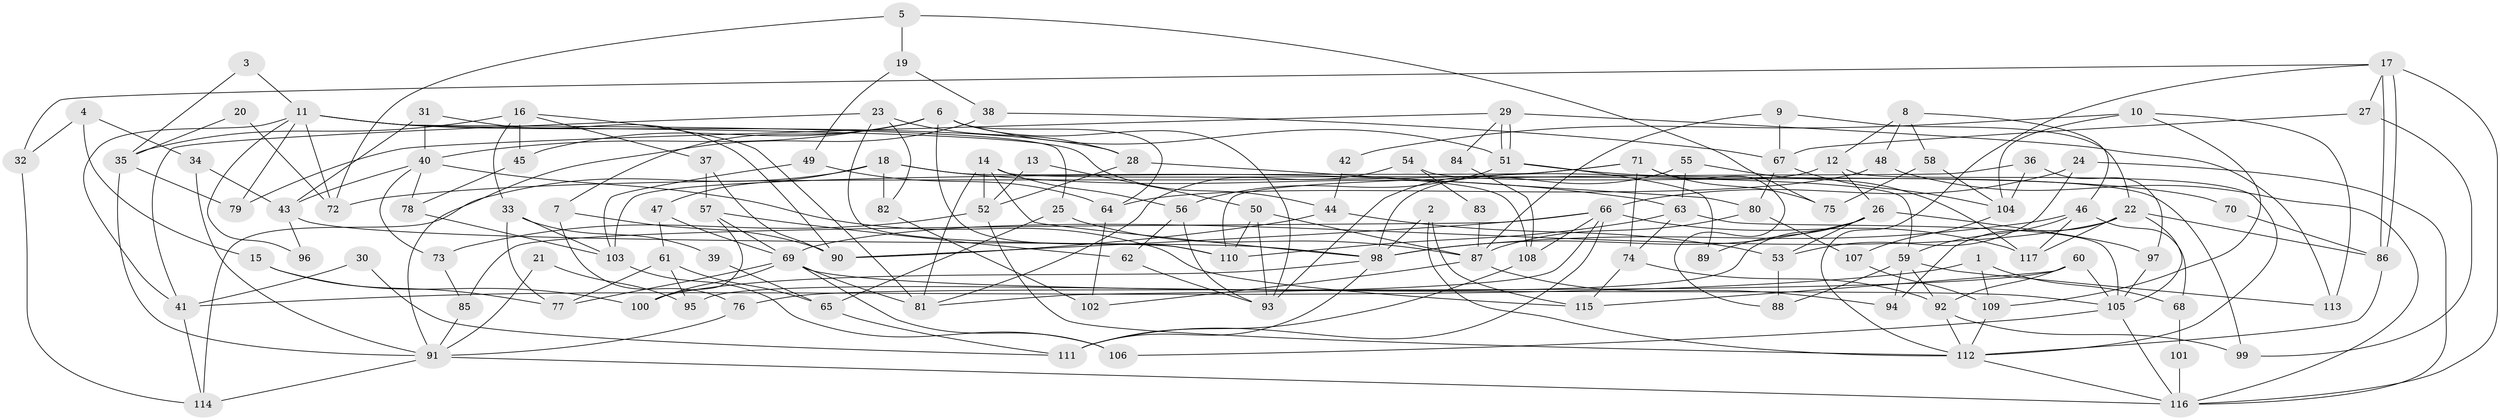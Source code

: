 // coarse degree distribution, {3: 0.1917808219178082, 5: 0.1780821917808219, 2: 0.0821917808219178, 4: 0.2054794520547945, 10: 0.0410958904109589, 6: 0.1095890410958904, 9: 0.0410958904109589, 7: 0.0684931506849315, 8: 0.0684931506849315, 11: 0.0136986301369863}
// Generated by graph-tools (version 1.1) at 2025/52/02/27/25 19:52:08]
// undirected, 117 vertices, 234 edges
graph export_dot {
graph [start="1"]
  node [color=gray90,style=filled];
  1;
  2;
  3;
  4;
  5;
  6;
  7;
  8;
  9;
  10;
  11;
  12;
  13;
  14;
  15;
  16;
  17;
  18;
  19;
  20;
  21;
  22;
  23;
  24;
  25;
  26;
  27;
  28;
  29;
  30;
  31;
  32;
  33;
  34;
  35;
  36;
  37;
  38;
  39;
  40;
  41;
  42;
  43;
  44;
  45;
  46;
  47;
  48;
  49;
  50;
  51;
  52;
  53;
  54;
  55;
  56;
  57;
  58;
  59;
  60;
  61;
  62;
  63;
  64;
  65;
  66;
  67;
  68;
  69;
  70;
  71;
  72;
  73;
  74;
  75;
  76;
  77;
  78;
  79;
  80;
  81;
  82;
  83;
  84;
  85;
  86;
  87;
  88;
  89;
  90;
  91;
  92;
  93;
  94;
  95;
  96;
  97;
  98;
  99;
  100;
  101;
  102;
  103;
  104;
  105;
  106;
  107;
  108;
  109;
  110;
  111;
  112;
  113;
  114;
  115;
  116;
  117;
  1 -- 41;
  1 -- 109;
  1 -- 68;
  2 -- 115;
  2 -- 98;
  2 -- 112;
  3 -- 11;
  3 -- 35;
  4 -- 34;
  4 -- 15;
  4 -- 32;
  5 -- 75;
  5 -- 72;
  5 -- 19;
  6 -- 110;
  6 -- 93;
  6 -- 7;
  6 -- 40;
  6 -- 45;
  6 -- 51;
  6 -- 64;
  7 -- 90;
  7 -- 76;
  8 -- 12;
  8 -- 48;
  8 -- 46;
  8 -- 58;
  9 -- 22;
  9 -- 87;
  9 -- 67;
  10 -- 104;
  10 -- 113;
  10 -- 42;
  10 -- 109;
  11 -- 28;
  11 -- 41;
  11 -- 25;
  11 -- 44;
  11 -- 72;
  11 -- 79;
  11 -- 96;
  12 -- 98;
  12 -- 112;
  12 -- 26;
  13 -- 50;
  13 -- 52;
  14 -- 52;
  14 -- 56;
  14 -- 59;
  14 -- 81;
  14 -- 98;
  15 -- 100;
  15 -- 77;
  16 -- 81;
  16 -- 37;
  16 -- 33;
  16 -- 35;
  16 -- 45;
  17 -- 116;
  17 -- 86;
  17 -- 86;
  17 -- 27;
  17 -- 32;
  17 -- 112;
  18 -- 114;
  18 -- 63;
  18 -- 47;
  18 -- 82;
  18 -- 108;
  19 -- 38;
  19 -- 49;
  20 -- 72;
  20 -- 35;
  21 -- 91;
  21 -- 95;
  22 -- 86;
  22 -- 69;
  22 -- 94;
  22 -- 105;
  22 -- 117;
  23 -- 82;
  23 -- 28;
  23 -- 41;
  23 -- 110;
  24 -- 66;
  24 -- 116;
  24 -- 53;
  25 -- 65;
  25 -- 87;
  26 -- 98;
  26 -- 53;
  26 -- 89;
  26 -- 95;
  26 -- 97;
  27 -- 67;
  27 -- 99;
  28 -- 52;
  28 -- 80;
  29 -- 51;
  29 -- 51;
  29 -- 79;
  29 -- 84;
  29 -- 113;
  30 -- 41;
  30 -- 111;
  31 -- 90;
  31 -- 40;
  31 -- 43;
  32 -- 114;
  33 -- 103;
  33 -- 39;
  33 -- 77;
  34 -- 43;
  34 -- 91;
  35 -- 91;
  35 -- 79;
  36 -- 110;
  36 -- 97;
  36 -- 104;
  37 -- 57;
  37 -- 90;
  38 -- 67;
  38 -- 91;
  39 -- 65;
  40 -- 43;
  40 -- 73;
  40 -- 78;
  40 -- 115;
  41 -- 114;
  42 -- 44;
  43 -- 98;
  43 -- 96;
  44 -- 53;
  44 -- 90;
  45 -- 78;
  46 -- 59;
  46 -- 68;
  46 -- 98;
  46 -- 117;
  47 -- 69;
  47 -- 61;
  48 -- 116;
  48 -- 64;
  49 -- 103;
  49 -- 64;
  50 -- 87;
  50 -- 110;
  50 -- 93;
  51 -- 56;
  51 -- 70;
  51 -- 89;
  52 -- 73;
  52 -- 112;
  53 -- 88;
  54 -- 81;
  54 -- 99;
  54 -- 83;
  55 -- 63;
  55 -- 117;
  55 -- 93;
  56 -- 93;
  56 -- 62;
  57 -- 100;
  57 -- 62;
  57 -- 69;
  58 -- 104;
  58 -- 75;
  59 -- 92;
  59 -- 88;
  59 -- 94;
  59 -- 113;
  60 -- 115;
  60 -- 105;
  60 -- 76;
  60 -- 92;
  61 -- 77;
  61 -- 65;
  61 -- 95;
  62 -- 93;
  63 -- 74;
  63 -- 105;
  63 -- 110;
  64 -- 102;
  65 -- 111;
  66 -- 111;
  66 -- 117;
  66 -- 81;
  66 -- 85;
  66 -- 90;
  66 -- 108;
  67 -- 80;
  67 -- 104;
  68 -- 101;
  69 -- 81;
  69 -- 77;
  69 -- 100;
  69 -- 105;
  69 -- 106;
  70 -- 86;
  71 -- 88;
  71 -- 103;
  71 -- 72;
  71 -- 74;
  71 -- 75;
  73 -- 85;
  74 -- 92;
  74 -- 115;
  76 -- 91;
  78 -- 103;
  80 -- 107;
  80 -- 87;
  82 -- 102;
  83 -- 87;
  84 -- 108;
  85 -- 91;
  86 -- 112;
  87 -- 94;
  87 -- 102;
  91 -- 116;
  91 -- 114;
  92 -- 112;
  92 -- 99;
  97 -- 105;
  98 -- 100;
  98 -- 111;
  101 -- 116;
  103 -- 106;
  104 -- 107;
  105 -- 106;
  105 -- 116;
  107 -- 109;
  108 -- 111;
  109 -- 112;
  112 -- 116;
}
